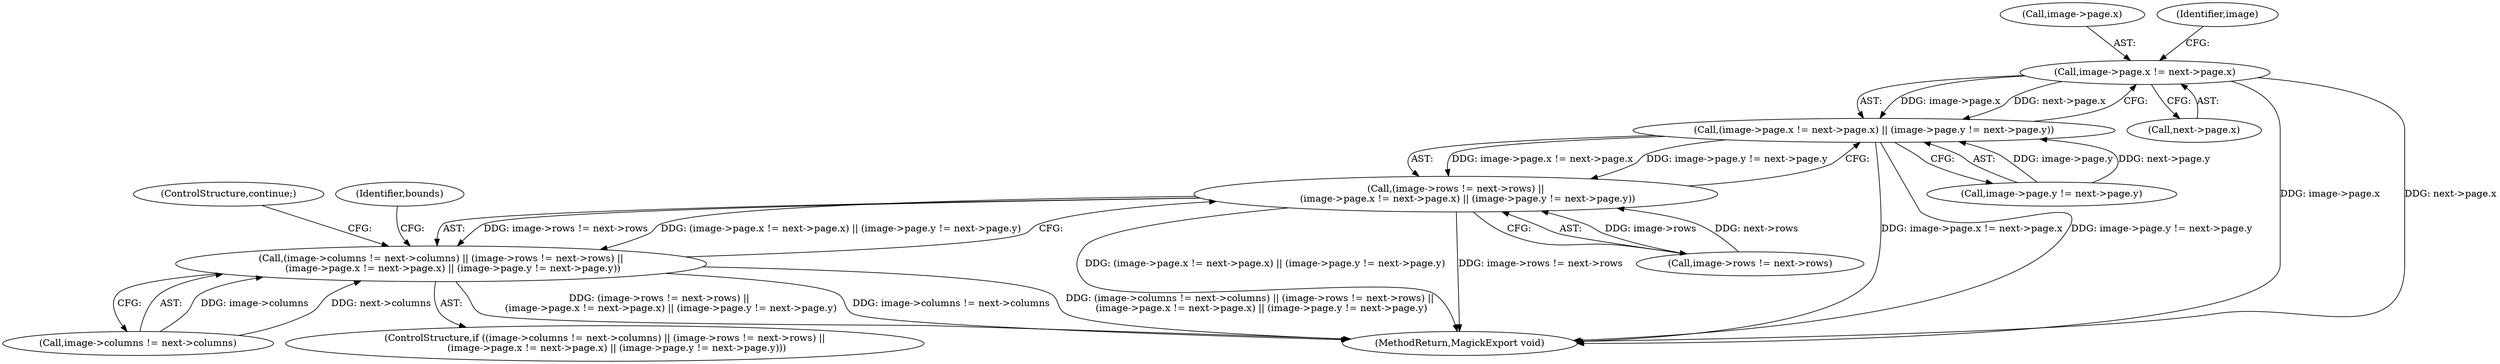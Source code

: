 digraph "0_ImageMagick6_1ddcf2e4f28029a888cadef2e757509ef5047ad8@pointer" {
"1000187" [label="(Call,image->page.x != next->page.x)"];
"1000186" [label="(Call,(image->page.x != next->page.x) || (image->page.y != next->page.y))"];
"1000178" [label="(Call,(image->rows != next->rows) ||\n        (image->page.x != next->page.x) || (image->page.y != next->page.y))"];
"1000170" [label="(Call,(image->columns != next->columns) || (image->rows != next->rows) ||\n        (image->page.x != next->page.x) || (image->page.y != next->page.y))"];
"1000188" [label="(Call,image->page.x)"];
"1000193" [label="(Call,next->page.x)"];
"1000171" [label="(Call,image->columns != next->columns)"];
"1000187" [label="(Call,image->page.x != next->page.x)"];
"1000201" [label="(Identifier,image)"];
"1000178" [label="(Call,(image->rows != next->rows) ||\n        (image->page.x != next->page.x) || (image->page.y != next->page.y))"];
"1000286" [label="(MethodReturn,MagickExport void)"];
"1000169" [label="(ControlStructure,if ((image->columns != next->columns) || (image->rows != next->rows) ||\n        (image->page.x != next->page.x) || (image->page.y != next->page.y)))"];
"1000198" [label="(Call,image->page.y != next->page.y)"];
"1000179" [label="(Call,image->rows != next->rows)"];
"1000170" [label="(Call,(image->columns != next->columns) || (image->rows != next->rows) ||\n        (image->page.x != next->page.x) || (image->page.y != next->page.y))"];
"1000209" [label="(ControlStructure,continue;)"];
"1000211" [label="(Identifier,bounds)"];
"1000186" [label="(Call,(image->page.x != next->page.x) || (image->page.y != next->page.y))"];
"1000187" -> "1000186"  [label="AST: "];
"1000187" -> "1000193"  [label="CFG: "];
"1000188" -> "1000187"  [label="AST: "];
"1000193" -> "1000187"  [label="AST: "];
"1000201" -> "1000187"  [label="CFG: "];
"1000186" -> "1000187"  [label="CFG: "];
"1000187" -> "1000286"  [label="DDG: image->page.x"];
"1000187" -> "1000286"  [label="DDG: next->page.x"];
"1000187" -> "1000186"  [label="DDG: image->page.x"];
"1000187" -> "1000186"  [label="DDG: next->page.x"];
"1000186" -> "1000178"  [label="AST: "];
"1000186" -> "1000198"  [label="CFG: "];
"1000198" -> "1000186"  [label="AST: "];
"1000178" -> "1000186"  [label="CFG: "];
"1000186" -> "1000286"  [label="DDG: image->page.x != next->page.x"];
"1000186" -> "1000286"  [label="DDG: image->page.y != next->page.y"];
"1000186" -> "1000178"  [label="DDG: image->page.x != next->page.x"];
"1000186" -> "1000178"  [label="DDG: image->page.y != next->page.y"];
"1000198" -> "1000186"  [label="DDG: image->page.y"];
"1000198" -> "1000186"  [label="DDG: next->page.y"];
"1000178" -> "1000170"  [label="AST: "];
"1000178" -> "1000179"  [label="CFG: "];
"1000179" -> "1000178"  [label="AST: "];
"1000170" -> "1000178"  [label="CFG: "];
"1000178" -> "1000286"  [label="DDG: (image->page.x != next->page.x) || (image->page.y != next->page.y)"];
"1000178" -> "1000286"  [label="DDG: image->rows != next->rows"];
"1000178" -> "1000170"  [label="DDG: image->rows != next->rows"];
"1000178" -> "1000170"  [label="DDG: (image->page.x != next->page.x) || (image->page.y != next->page.y)"];
"1000179" -> "1000178"  [label="DDG: image->rows"];
"1000179" -> "1000178"  [label="DDG: next->rows"];
"1000170" -> "1000169"  [label="AST: "];
"1000170" -> "1000171"  [label="CFG: "];
"1000171" -> "1000170"  [label="AST: "];
"1000209" -> "1000170"  [label="CFG: "];
"1000211" -> "1000170"  [label="CFG: "];
"1000170" -> "1000286"  [label="DDG: (image->rows != next->rows) ||\n        (image->page.x != next->page.x) || (image->page.y != next->page.y)"];
"1000170" -> "1000286"  [label="DDG: image->columns != next->columns"];
"1000170" -> "1000286"  [label="DDG: (image->columns != next->columns) || (image->rows != next->rows) ||\n        (image->page.x != next->page.x) || (image->page.y != next->page.y)"];
"1000171" -> "1000170"  [label="DDG: image->columns"];
"1000171" -> "1000170"  [label="DDG: next->columns"];
}
